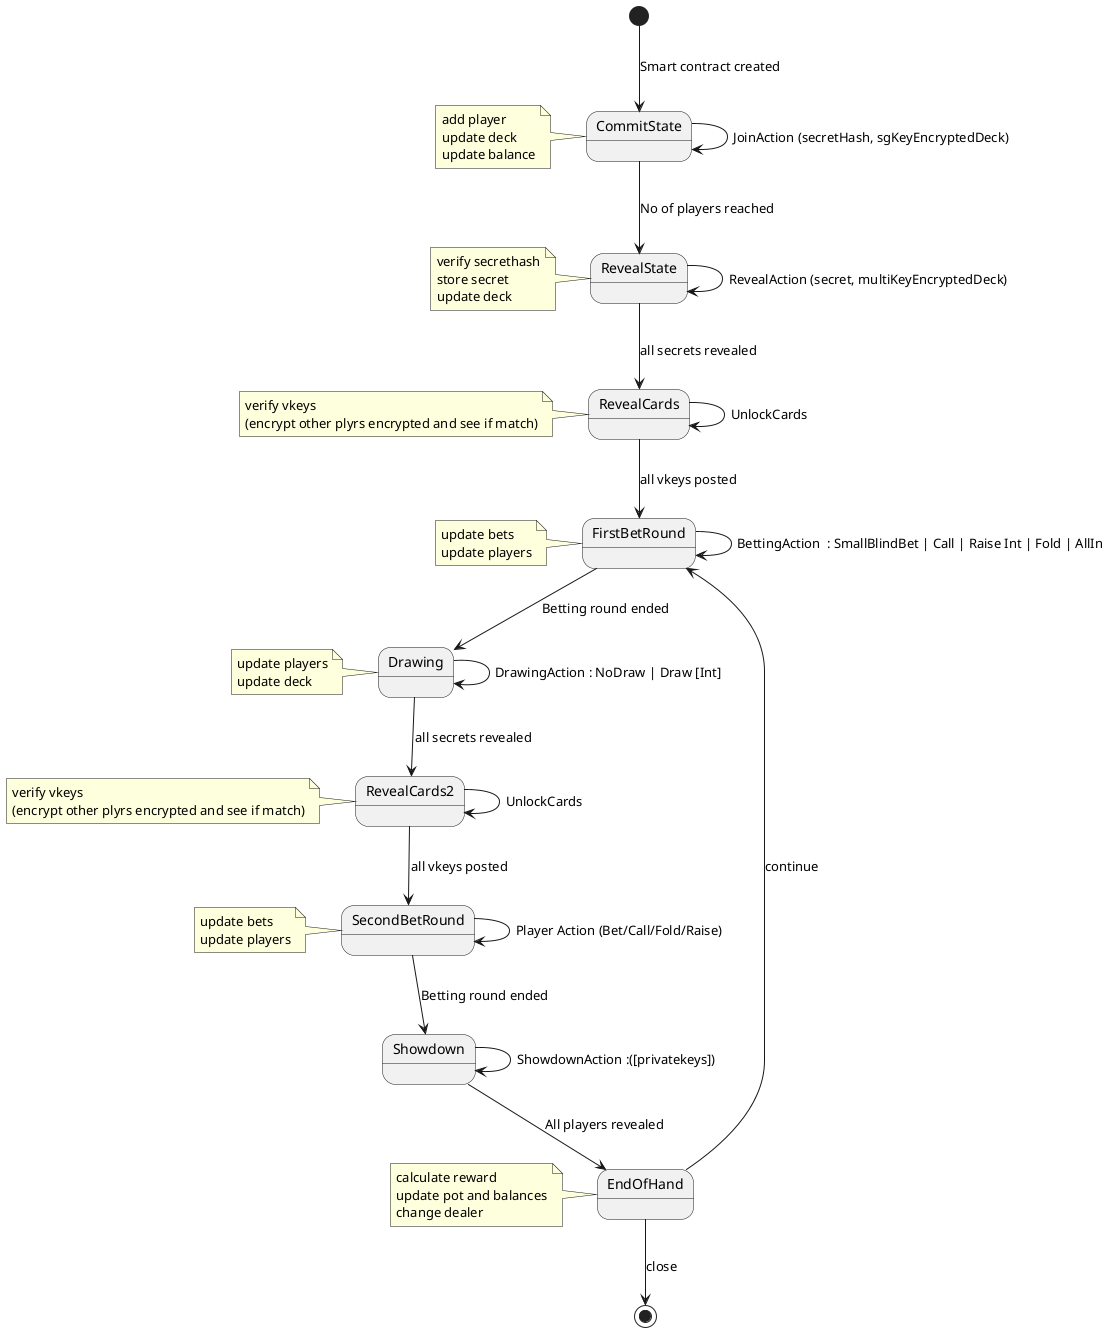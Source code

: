 @startuml P2P-PokerGame-StateDiagram
top to bottom direction



[*] --> CommitState : Smart contract created
CommitState --> CommitState : JoinAction (secretHash, sgKeyEncryptedDeck) 
CommitState --> RevealState : No of players reached
note left of CommitState 
    add player
    update deck
    update balance
endnote
RevealState --> RevealState : RevealAction (secret, multiKeyEncryptedDeck)
note left of RevealState
    verify secrethash
    store secret
    update deck
endnote
RevealState --> RevealCards : all secrets revealed
RevealCards --> RevealCards : UnlockCards
note left of RevealCards
    verify vkeys 
    (encrypt other plyrs encrypted and see if match)
endnote
RevealCards --> FirstBetRound : all vkeys posted


FirstBetRound --> FirstBetRound : BettingAction  : SmallBlindBet | Call | Raise Int | Fold | AllIn
note left of FirstBetRound
    update bets
    update players
endnote
FirstBetRound --> Drawing : Betting round ended

Drawing --> Drawing : DrawingAction : NoDraw | Draw [Int] 
note left of Drawing
    update players
    update deck
endnote

Drawing --> RevealCards2 : all secrets revealed
RevealCards2 --> RevealCards2 : UnlockCards
note left of RevealCards2
    verify vkeys 
    (encrypt other plyrs encrypted and see if match)
endnote
RevealCards2 --> SecondBetRound : all vkeys posted


SecondBetRound --> SecondBetRound : Player Action (Bet/Call/Fold/Raise)
note left of SecondBetRound
    update bets
    update players
endnote
SecondBetRound --> Showdown : Betting round ended

Showdown --> Showdown : ShowdownAction :([privatekeys]) 
Showdown --> EndOfHand : All players revealed
note left of EndOfHand
    calculate reward
    update pot and balances
    change dealer
endnote
EndOfHand --> FirstBetRound : continue
EndOfHand --> [*]: close


